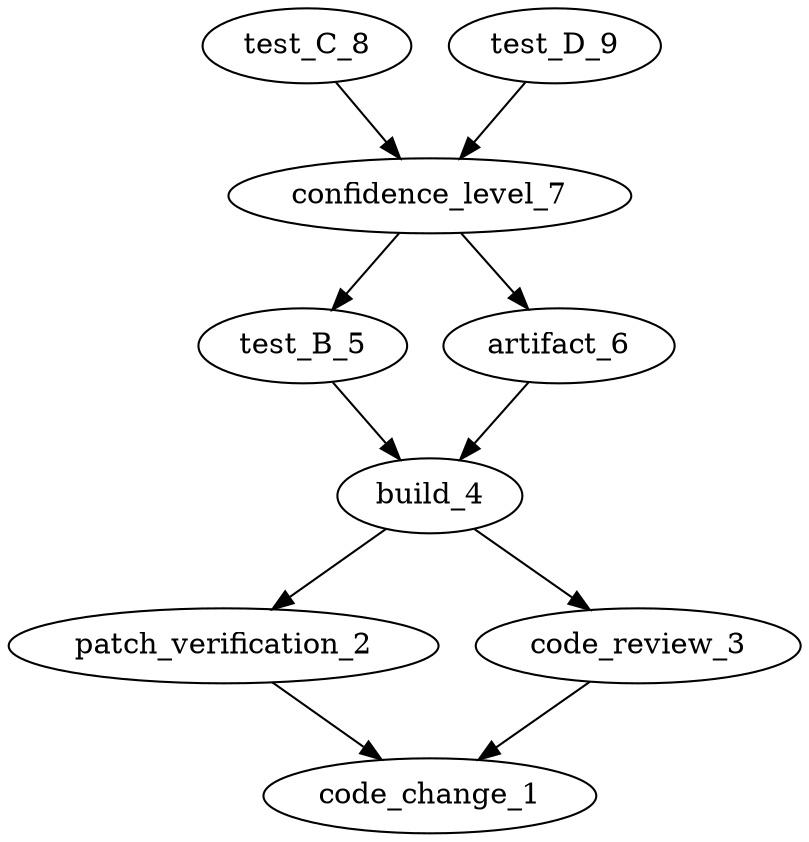 strict digraph {
  code_change_1 [time=1444738038000,type=code_change,contributor="Mark Zuckerberg"]
  patch_verification_2 [time=1444739569000,type=patch_verification,status=passed]
  code_review_3 [time=1444740963000,type=code_review,reviewer="Pelle Flöjt",status=passed]
  build_4 [time=1444741178000,type=build,status=passed]
  test_B_5 [time=1444744735000,type=test_B,status=passed]
  artifact_6 [time=1444748297000,type=artifact]
  confidence_level_7 [time=1444751549000,type=confidence_level,value=0.22803594803111937]
  test_C_8 [time=1444754131000,type=test_C,status=passed]
  test_D_9 [time=1444755372000,type=test_D,status=passed]
  patch_verification_2 -> code_change_1 [type=cause]
  code_review_3 -> code_change_1 [type=cause]
  build_4 -> patch_verification_2 [type=cause]
  build_4 -> code_review_3 [type=cause]
  test_B_5 -> build_4 [type=cause]
  artifact_6 -> build_4 [type=cause]
  confidence_level_7 -> test_B_5 [type=cause]
  confidence_level_7 -> artifact_6 [type=subject]
  test_C_8 -> confidence_level_7 [type=cause]
  test_D_9 -> confidence_level_7 [type=cause]
}

strict digraph {
  code_change_10 [time=1444756118000,type=code_change,contributor="Mark Zuckerberg"]
  patch_verification_11 [time=1444757784000,type=patch_verification,status=passed]
  code_review_12 [time=1444760431000,type=code_review,reviewer="Zlatan Ibrahimović",status=passed]
  build_13 [time=1444763183000,type=build,status=passed]
  test_A_14 [time=1444764696000,type=test_A,status=passed]
  test_B_15 [time=1444766958000,type=test_B,status=passed]
  artifact_16 [time=1444769915000,type=artifact]
  confidence_level_17 [time=1444771467000,type=confidence_level,value=0.9096515858939231]
  test_C_18 [time=1444773732000,type=test_C,status=failed]
  test_D_19 [time=1444775174000,type=test_D,status=passed]
  patch_verification_11 -> code_change_10 [type=cause]
  code_review_12 -> code_change_10 [type=cause]
  build_13 -> patch_verification_11 [type=cause]
  build_13 -> code_review_12 [type=cause]
  test_A_14 -> build_13 [type=cause]
  test_B_15 -> build_13 [type=cause]
  artifact_16 -> build_13 [type=cause]
  confidence_level_17 -> test_A_14 [type=cause]
  confidence_level_17 -> test_B_15 [type=cause]
  confidence_level_17 -> artifact_16 [type=subject]
  test_C_18 -> confidence_level_17 [type=cause]
  test_D_19 -> confidence_level_17 [type=cause]
}

strict digraph {
  code_change_20 [time=1444775708000,type=code_change,contributor="Kalle Anka"]
  patch_verification_21 [time=1444778304000,type=patch_verification,status=passed]
  build_22 [time=1444780933000,type=build,status=passed]
  test_B_23 [time=1444782995000,type=test_B,status=passed]
  artifact_24 [time=1444784996000,type=artifact]
  confidence_level_25 [time=1444785854000,type=confidence_level,value=0.8528517648247487]
  test_C_26 [time=1444786175000,type=test_C,status=passed]
  test_D_27 [time=1444788989000,type=test_D,status=passed]
  patch_verification_21 -> code_change_20 [type=cause]
  build_22 -> patch_verification_21 [type=cause]
  test_B_23 -> build_22 [type=cause]
  artifact_24 -> build_22 [type=cause]
  confidence_level_25 -> test_B_23 [type=cause]
  confidence_level_25 -> artifact_24 [type=subject]
  test_C_26 -> confidence_level_25 [type=cause]
  test_D_27 -> confidence_level_25 [type=cause]
}

strict digraph {
  code_change_28 [time=1444791945000,type=code_change,contributor="Pelle Flöjt"]
  patch_verification_29 [time=1444795441000,type=patch_verification,status=passed]
  code_review_30 [time=1444797857000,type=code_review,reviewer="Ola Leifler",status=passed]
  build_31 [time=1444799799000,type=build,status=passed]
  patch_verification_29 -> code_change_28 [type=cause]
  code_review_30 -> code_change_28 [type=cause]
  build_31 -> patch_verification_29 [type=cause]
  build_31 -> code_review_30 [type=cause]
}

strict digraph {
  code_change_32 [time=1444800052000,type=code_change,contributor="Ola Leifler"]
  patch_verification_33 [time=1444800999000,type=patch_verification,status=passed]
  code_review_34 [time=1444802235000,type=code_review,reviewer="Gudrun Schyman",status=failed]
  patch_verification_33 -> code_change_32 [type=cause]
  code_review_34 -> code_change_32 [type=cause]
}

strict digraph {
  code_change_35 [time=1444804064000,type=code_change,contributor="Stånk-Tommy"]
}

strict digraph {
  code_change_36 [time=1444804081000,type=code_change,contributor="Stånk-Tommy"]
  patch_verification_37 [time=1444805229000,type=patch_verification,status=passed]
  code_review_38 [time=1444805535000,type=code_review,reviewer="Pelle Flöjt",status=passed]
  build_39 [time=1444806039000,type=build,status=passed]
  test_A_40 [time=1444806122000,type=test_A,status=failed]
  test_B_41 [time=1444809144000,type=test_B,status=passed]
  artifact_42 [time=1444809761000,type=artifact]
  patch_verification_37 -> code_change_36 [type=cause]
  code_review_38 -> code_change_36 [type=cause]
  build_39 -> patch_verification_37 [type=cause]
  build_39 -> code_review_38 [type=cause]
  test_A_40 -> build_39 [type=cause]
  test_B_41 -> build_39 [type=cause]
  artifact_42 -> build_39 [type=cause]
}

strict digraph {
  code_change_43 [time=1444810486000,type=code_change,contributor="Erik Broberg"]
  patch_verification_44 [time=1444812277000,type=patch_verification,status=passed]
  build_45 [time=1444812911000,type=build,status=passed]
  test_A_46 [time=1444815555000,type=test_A,status=passed]
  test_B_47 [time=1444818656000,type=test_B,status=passed]
  artifact_48 [time=1444822030000,type=artifact]
  confidence_level_49 [time=1444824691000,type=confidence_level,value=0.0036360710343117386]
  test_C_50 [time=1444827627000,type=test_C,status=passed]
  test_D_51 [time=1444828845000,type=test_D,status=passed]
  patch_verification_44 -> code_change_43 [type=cause]
  build_45 -> patch_verification_44 [type=cause]
  test_A_46 -> build_45 [type=cause]
  test_B_47 -> build_45 [type=cause]
  artifact_48 -> build_45 [type=cause]
  confidence_level_49 -> test_A_46 [type=cause]
  confidence_level_49 -> test_B_47 [type=cause]
  confidence_level_49 -> artifact_48 [type=subject]
  test_C_50 -> confidence_level_49 [type=cause]
  test_D_51 -> confidence_level_49 [type=cause]
}

strict digraph {
  code_change_52 [time=1444830760000,type=code_change,contributor="Kalle Anka"]
  patch_verification_53 [time=1444831647000,type=patch_verification,status=passed]
  code_review_54 [time=1444833674000,type=code_review,reviewer="Erik Broberg",status=passed]
  build_55 [time=1444836214000,type=build,status=passed]
  test_A_56 [time=1444838169000,type=test_A,status=passed]
  test_B_57 [time=1444839751000,type=test_B,status=passed]
  artifact_58 [time=1444839867000,type=artifact]
  confidence_level_59 [time=1444841469000,type=confidence_level,value=0.44775143190070255]
  test_C_60 [time=1444842633000,type=test_C,status=passed]
  test_D_61 [time=1444842854000,type=test_D,status=passed]
  patch_verification_53 -> code_change_52 [type=cause]
  code_review_54 -> code_change_52 [type=cause]
  build_55 -> patch_verification_53 [type=cause]
  build_55 -> code_review_54 [type=cause]
  test_A_56 -> build_55 [type=cause]
  test_B_57 -> build_55 [type=cause]
  artifact_58 -> build_55 [type=cause]
  confidence_level_59 -> test_A_56 [type=cause]
  confidence_level_59 -> test_B_57 [type=cause]
  confidence_level_59 -> artifact_58 [type=subject]
  test_C_60 -> confidence_level_59 [type=cause]
  test_D_61 -> confidence_level_59 [type=cause]
}

strict digraph {
  code_change_62 [time=1444846192000,type=code_change,contributor="Mark Zuckerberg"]
  code_review_63 [time=1444846627000,type=code_review,reviewer="Karl-Bertil Jonsson",status=passed]
  build_64 [time=1444849309000,type=build,status=passed]
  test_A_65 [time=1444851319000,type=test_A,status=passed]
  test_B_66 [time=1444852904000,type=test_B,status=passed]
  artifact_67 [time=1444856501000,type=artifact]
  confidence_level_68 [time=1444859833000,type=confidence_level,value=0.9998470559665953]
  test_C_69 [time=1444862717000,type=test_C,status=passed]
  test_D_70 [time=1444865574000,type=test_D,status=passed]
  code_review_63 -> code_change_62 [type=cause]
  build_64 -> code_review_63 [type=cause]
  test_A_65 -> build_64 [type=cause]
  test_B_66 -> build_64 [type=cause]
  artifact_67 -> build_64 [type=cause]
  confidence_level_68 -> test_A_65 [type=cause]
  confidence_level_68 -> test_B_66 [type=cause]
  confidence_level_68 -> artifact_67 [type=subject]
  test_C_69 -> confidence_level_68 [type=cause]
  test_D_70 -> confidence_level_68 [type=cause]
}

strict digraph {
  code_change_71 [time=1444866193000,type=code_change,contributor="Clas Ohlson"]
  code_review_72 [time=1444869272000,type=code_review,reviewer="Kalle Anka",status=passed]
  build_73 [time=1444871243000,type=build,status=passed]
  test_B_74 [time=1444871828000,type=test_B,status=passed]
  artifact_75 [time=1444872872000,type=artifact]
  confidence_level_76 [time=1444873511000,type=confidence_level,value=0.3257303899287738]
  test_C_77 [time=1444876297000,type=test_C,status=passed]
  test_D_78 [time=1444878480000,type=test_D,status=failed]
  code_review_72 -> code_change_71 [type=cause]
  build_73 -> code_review_72 [type=cause]
  test_B_74 -> build_73 [type=cause]
  artifact_75 -> build_73 [type=cause]
  confidence_level_76 -> test_B_74 [type=cause]
  confidence_level_76 -> artifact_75 [type=subject]
  test_C_77 -> confidence_level_76 [type=cause]
  test_D_78 -> confidence_level_76 [type=cause]
}

strict digraph {
  code_change_79 [time=1444881700000,type=code_change,contributor="Erik Broberg"]
  code_review_80 [time=1444882003000,type=code_review,reviewer=Beethoven,status=passed]
  build_81 [time=1444883612000,type=build,status=passed]
  test_A_82 [time=1444887187000,type=test_A,status=failed]
  test_B_83 [time=1444888597000,type=test_B,status=passed]
  artifact_84 [time=1444891990000,type=artifact]
  code_review_80 -> code_change_79 [type=cause]
  build_81 -> code_review_80 [type=cause]
  test_A_82 -> build_81 [type=cause]
  test_B_83 -> build_81 [type=cause]
  artifact_84 -> build_81 [type=cause]
}

strict digraph {
  code_change_85 [time=1444893693000,type=code_change,contributor="Kalle Anka"]
  code_review_86 [time=1444896127000,type=code_review,reviewer="Erik Broberg",status=passed]
  build_87 [time=1444898082000,type=build,status=passed]
  test_B_88 [time=1444898404000,type=test_B,status=passed]
  artifact_89 [time=1444901448000,type=artifact]
  confidence_level_90 [time=1444904183000,type=confidence_level,value=0.6212442084961969]
  test_C_91 [time=1444907762000,type=test_C,status=passed]
  test_D_92 [time=1444909963000,type=test_D,status=passed]
  code_review_86 -> code_change_85 [type=cause]
  build_87 -> code_review_86 [type=cause]
  test_B_88 -> build_87 [type=cause]
  artifact_89 -> build_87 [type=cause]
  confidence_level_90 -> test_B_88 [type=cause]
  confidence_level_90 -> artifact_89 [type=subject]
  test_C_91 -> confidence_level_90 [type=cause]
  test_D_92 -> confidence_level_90 [type=cause]
}

strict digraph {
  code_change_93 [time=1444910691000,type=code_change,contributor="Clas Ohlson"]
  patch_verification_94 [time=1444910852000,type=patch_verification,status=passed]
  code_review_95 [time=1444913279000,type=code_review,reviewer="Pelle Flöjt",status=passed]
  build_96 [time=1444914090000,type=build,status=passed]
  test_A_97 [time=1444916832000,type=test_A,status=passed]
  test_B_98 [time=1444918149000,type=test_B,status=passed]
  artifact_99 [time=1444920474000,type=artifact]
  confidence_level_100 [time=1444922083000,type=confidence_level,value=0.9978779714252631]
  test_C_101 [time=1444922706000,type=test_C,status=failed]
  test_D_102 [time=1444923525000,type=test_D,status=passed]
  patch_verification_94 -> code_change_93 [type=cause]
  code_review_95 -> code_change_93 [type=cause]
  build_96 -> patch_verification_94 [type=cause]
  build_96 -> code_review_95 [type=cause]
  test_A_97 -> build_96 [type=cause]
  test_B_98 -> build_96 [type=cause]
  artifact_99 -> build_96 [type=cause]
  confidence_level_100 -> test_A_97 [type=cause]
  confidence_level_100 -> test_B_98 [type=cause]
  confidence_level_100 -> artifact_99 [type=subject]
  test_C_101 -> confidence_level_100 [type=cause]
  test_D_102 -> confidence_level_100 [type=cause]
}

strict digraph {
  code_change_103 [time=1444925094000,type=code_change,contributor="Gudrun Schyman"]
  patch_verification_104 [time=1444926975000,type=patch_verification,status=failed]
  patch_verification_104 -> code_change_103 [type=cause]
}

strict digraph {
  code_change_105 [time=1444927846000,type=code_change,contributor="Gudrun Schyman"]
  patch_verification_106 [time=1444928535000,type=patch_verification,status=passed]
  build_107 [time=1444928985000,type=build,status=passed]
  test_A_108 [time=1444931499000,type=test_A,status=passed]
  test_B_109 [time=1444932970000,type=test_B,status=passed]
  artifact_110 [time=1444934237000,type=artifact]
  confidence_level_111 [time=1444937105000,type=confidence_level,value=0.09242138601382943]
  test_C_112 [time=1444939143000,type=test_C,status=passed]
  test_D_113 [time=1444942556000,type=test_D,status=passed]
  patch_verification_106 -> code_change_105 [type=cause]
  build_107 -> patch_verification_106 [type=cause]
  test_A_108 -> build_107 [type=cause]
  test_B_109 -> build_107 [type=cause]
  artifact_110 -> build_107 [type=cause]
  confidence_level_111 -> test_A_108 [type=cause]
  confidence_level_111 -> test_B_109 [type=cause]
  confidence_level_111 -> artifact_110 [type=subject]
  test_C_112 -> confidence_level_111 [type=cause]
  test_D_113 -> confidence_level_111 [type=cause]
}

strict digraph {
  code_change_114 [time=1444945711000,type=code_change,contributor="Zlatan Ibrahimović"]
  patch_verification_115 [time=1444946564000,type=patch_verification,status=failed]
  code_review_116 [time=1444947577000,type=code_review,reviewer="Kalle Anka",status=passed]
  patch_verification_115 -> code_change_114 [type=cause]
  code_review_116 -> code_change_114 [type=cause]
}

strict digraph {
  code_change_117 [time=1444950766000,type=code_change,contributor=Beethoven]
  patch_verification_118 [time=1444951411000,type=patch_verification,status=passed]
  build_119 [time=1444953700000,type=build,status=passed]
  test_A_120 [time=1444954676000,type=test_A,status=failed]
  artifact_121 [time=1444957013000,type=artifact]
  patch_verification_118 -> code_change_117 [type=cause]
  build_119 -> patch_verification_118 [type=cause]
  test_A_120 -> build_119 [type=cause]
  artifact_121 -> build_119 [type=cause]
}

strict digraph {
  code_change_122 [time=1444958025000,type=code_change,contributor="Pelle Flöjt"]
  patch_verification_123 [time=1444959004000,type=patch_verification,status=passed]
  code_review_124 [time=1444960766000,type=code_review,reviewer="Zlatan Ibrahimović",status=passed]
  build_125 [time=1444962605000,type=build,status=passed]
  test_A_126 [time=1444965345000,type=test_A,status=passed]
  test_B_127 [time=1444966873000,type=test_B,status=passed]
  artifact_128 [time=1444967459000,type=artifact]
  confidence_level_129 [time=1444969889000,type=confidence_level,value=0.9729736028554817]
  test_C_130 [time=1444971713000,type=test_C,status=passed]
  test_D_131 [time=1444973517000,type=test_D,status=passed]
  patch_verification_123 -> code_change_122 [type=cause]
  code_review_124 -> code_change_122 [type=cause]
  build_125 -> patch_verification_123 [type=cause]
  build_125 -> code_review_124 [type=cause]
  test_A_126 -> build_125 [type=cause]
  test_B_127 -> build_125 [type=cause]
  artifact_128 -> build_125 [type=cause]
  confidence_level_129 -> test_A_126 [type=cause]
  confidence_level_129 -> test_B_127 [type=cause]
  confidence_level_129 -> artifact_128 [type=subject]
  test_C_130 -> confidence_level_129 [type=cause]
  test_D_131 -> confidence_level_129 [type=cause]
}

strict digraph {
  code_change_132 [time=1444976513000,type=code_change,contributor="Zlatan Ibrahimović"]
  patch_verification_133 [time=1444977379000,type=patch_verification,status=passed]
  code_review_134 [time=1444977964000,type=code_review,reviewer="Karl-Bertil Jonsson",status=passed]
  build_135 [time=1444978523000,type=build,status=passed]
  test_A_136 [time=1444981339000,type=test_A,status=passed]
  test_B_137 [time=1444984053000,type=test_B,status=passed]
  artifact_138 [time=1444984861000,type=artifact]
  confidence_level_139 [time=1444984873000,type=confidence_level,value=0.36318126354176095]
  test_C_140 [time=1444985555000,type=test_C,status=passed]
  test_D_141 [time=1444986021000,type=test_D,status=passed]
  patch_verification_133 -> code_change_132 [type=cause]
  code_review_134 -> code_change_132 [type=cause]
  build_135 -> patch_verification_133 [type=cause]
  build_135 -> code_review_134 [type=cause]
  test_A_136 -> build_135 [type=cause]
  test_B_137 -> build_135 [type=cause]
  artifact_138 -> build_135 [type=cause]
  confidence_level_139 -> test_A_136 [type=cause]
  confidence_level_139 -> test_B_137 [type=cause]
  confidence_level_139 -> artifact_138 [type=subject]
  test_C_140 -> confidence_level_139 [type=cause]
  test_D_141 -> confidence_level_139 [type=cause]
}

strict digraph {
  code_change_142 [time=1444989178000,type=code_change,contributor=Beethoven]
  patch_verification_143 [time=1444991158000,type=patch_verification,status=failed]
  code_review_144 [time=1444993483000,type=code_review,reviewer="Ola Leifler",status=passed]
  patch_verification_143 -> code_change_142 [type=cause]
  code_review_144 -> code_change_142 [type=cause]
}

strict digraph {
  code_change_145 [time=1444993700000,type=code_change,contributor="Kalle Anka"]
  patch_verification_146 [time=1444997273000,type=patch_verification,status=passed]
  code_review_147 [time=1444999889000,type=code_review,reviewer=Beethoven,status=passed]
  build_148 [time=1445000034000,type=build,status=passed]
  test_A_149 [time=1445001222000,type=test_A,status=passed]
  test_B_150 [time=1445003792000,type=test_B,status=failed]
  artifact_151 [time=1445007336000,type=artifact]
  patch_verification_146 -> code_change_145 [type=cause]
  code_review_147 -> code_change_145 [type=cause]
  build_148 -> patch_verification_146 [type=cause]
  build_148 -> code_review_147 [type=cause]
  test_A_149 -> build_148 [type=cause]
  test_B_150 -> build_148 [type=cause]
  artifact_151 -> build_148 [type=cause]
}

strict digraph {
  code_change_152 [time=1445010080000,type=code_change,contributor="Karl-Bertil Jonsson"]
  code_review_153 [time=1445013552000,type=code_review,reviewer="Erik Broberg",status=passed]
  build_154 [time=1445013843000,type=build,status=passed]
  test_B_155 [time=1445016588000,type=test_B,status=passed]
  artifact_156 [time=1445017781000,type=artifact]
  confidence_level_157 [time=1445018695000,type=confidence_level,value=0.9954747772973433]
  test_C_158 [time=1445021353000,type=test_C,status=passed]
  test_D_159 [time=1445023538000,type=test_D,status=passed]
  code_review_153 -> code_change_152 [type=cause]
  build_154 -> code_review_153 [type=cause]
  test_B_155 -> build_154 [type=cause]
  artifact_156 -> build_154 [type=cause]
  confidence_level_157 -> test_B_155 [type=cause]
  confidence_level_157 -> artifact_156 [type=subject]
  test_C_158 -> confidence_level_157 [type=cause]
  test_D_159 -> confidence_level_157 [type=cause]
}

strict digraph {
  code_change_160 [time=1445025596000,type=code_change,contributor="Ola Leifler"]
  patch_verification_161 [time=1445028872000,type=patch_verification,status=passed]
  code_review_162 [time=1445029652000,type=code_review,reviewer="Pelle Flöjt",status=failed]
  patch_verification_161 -> code_change_160 [type=cause]
  code_review_162 -> code_change_160 [type=cause]
}

strict digraph {
  code_change_163 [time=1445030628000,type=code_change,contributor="Karl-Bertil Jonsson"]
  code_review_164 [time=1445033240000,type=code_review,reviewer="Stånk-Tommy",status=passed]
  build_165 [time=1445033561000,type=build,status=passed]
  test_A_166 [time=1445036656000,type=test_A,status=passed]
  test_B_167 [time=1445038990000,type=test_B,status=passed]
  artifact_168 [time=1445040849000,type=artifact]
  confidence_level_169 [time=1445044138000,type=confidence_level,value=0.29857845734269195]
  test_C_170 [time=1445047544000,type=test_C,status=passed]
  test_D_171 [time=1445049620000,type=test_D,status=passed]
  code_review_164 -> code_change_163 [type=cause]
  build_165 -> code_review_164 [type=cause]
  test_A_166 -> build_165 [type=cause]
  test_B_167 -> build_165 [type=cause]
  artifact_168 -> build_165 [type=cause]
  confidence_level_169 -> test_A_166 [type=cause]
  confidence_level_169 -> test_B_167 [type=cause]
  confidence_level_169 -> artifact_168 [type=subject]
  test_C_170 -> confidence_level_169 [type=cause]
  test_D_171 -> confidence_level_169 [type=cause]
}

strict digraph {
  code_change_172 [time=1445053130000,type=code_change,contributor="Zlatan Ibrahimović"]
  code_review_173 [time=1445054875000,type=code_review,reviewer="Mark Zuckerberg",status=passed]
  build_174 [time=1445057674000,type=build,status=passed]
  test_A_175 [time=1445061237000,type=test_A,status=passed]
  test_B_176 [time=1445062725000,type=test_B,status=passed]
  artifact_177 [time=1445065070000,type=artifact]
  confidence_level_178 [time=1445066353000,type=confidence_level,value=0.38265050452755134]
  test_C_179 [time=1445069449000,type=test_C,status=passed]
  test_D_180 [time=1445070330000,type=test_D,status=passed]
  code_review_173 -> code_change_172 [type=cause]
  build_174 -> code_review_173 [type=cause]
  test_A_175 -> build_174 [type=cause]
  test_B_176 -> build_174 [type=cause]
  artifact_177 -> build_174 [type=cause]
  confidence_level_178 -> test_A_175 [type=cause]
  confidence_level_178 -> test_B_176 [type=cause]
  confidence_level_178 -> artifact_177 [type=subject]
  test_C_179 -> confidence_level_178 [type=cause]
  test_D_180 -> confidence_level_178 [type=cause]
}

strict digraph {
  code_change_181 [time=1445073135000,type=code_change,contributor="Pelle Flöjt"]
}

strict digraph {
  code_change_182 [time=1445073854000,type=code_change,contributor="Mark Zuckerberg"]
  patch_verification_183 [time=1445075257000,type=patch_verification,status=passed]
  code_review_184 [time=1445077132000,type=code_review,reviewer="Ola Leifler",status=passed]
  build_185 [time=1445080219000,type=build,status=passed]
  test_A_186 [time=1445080378000,type=test_A,status=failed]
  test_B_187 [time=1445081496000,type=test_B,status=passed]
  artifact_188 [time=1445082667000,type=artifact]
  patch_verification_183 -> code_change_182 [type=cause]
  code_review_184 -> code_change_182 [type=cause]
  build_185 -> patch_verification_183 [type=cause]
  build_185 -> code_review_184 [type=cause]
  test_A_186 -> build_185 [type=cause]
  test_B_187 -> build_185 [type=cause]
  artifact_188 -> build_185 [type=cause]
}

strict digraph {
  code_change_189 [time=1445083179000,type=code_change,contributor="Clas Ohlson"]
}

strict digraph {
  code_change_190 [time=1445084414000,type=code_change,contributor="Zlatan Ibrahimović"]
  patch_verification_191 [time=1445084689000,type=patch_verification,status=passed]
  code_review_192 [time=1445086613000,type=code_review,reviewer="Karl-Bertil Jonsson",status=passed]
  build_193 [time=1445088073000,type=build,status=passed]
  patch_verification_191 -> code_change_190 [type=cause]
  code_review_192 -> code_change_190 [type=cause]
  build_193 -> patch_verification_191 [type=cause]
  build_193 -> code_review_192 [type=cause]
}

strict digraph {
  code_change_194 [time=1445091485000,type=code_change,contributor="Gudrun Schyman"]
}

strict digraph {
  code_change_195 [time=1445093509000,type=code_change,contributor="Kalle Anka"]
  patch_verification_196 [time=1445096291000,type=patch_verification,status=passed]
  code_review_197 [time=1445098645000,type=code_review,reviewer="Clas Ohlson",status=passed]
  build_198 [time=1445098963000,type=build,status=passed]
  test_A_199 [time=1445101585000,type=test_A,status=passed]
  test_B_200 [time=1445105112000,type=test_B,status=passed]
  artifact_201 [time=1445105177000,type=artifact]
  confidence_level_202 [time=1445108657000,type=confidence_level,value=0.20749386011139515]
  test_C_203 [time=1445111721000,type=test_C,status=passed]
  test_D_204 [time=1445114435000,type=test_D,status=passed]
  patch_verification_196 -> code_change_195 [type=cause]
  code_review_197 -> code_change_195 [type=cause]
  build_198 -> patch_verification_196 [type=cause]
  build_198 -> code_review_197 [type=cause]
  test_A_199 -> build_198 [type=cause]
  test_B_200 -> build_198 [type=cause]
  artifact_201 -> build_198 [type=cause]
  confidence_level_202 -> test_A_199 [type=cause]
  confidence_level_202 -> test_B_200 [type=cause]
  confidence_level_202 -> artifact_201 [type=subject]
  test_C_203 -> confidence_level_202 [type=cause]
  test_D_204 -> confidence_level_202 [type=cause]
}

strict digraph {
  code_change_205 [time=1445116181000,type=code_change,contributor="Stånk-Tommy"]
  patch_verification_206 [time=1445118732000,type=patch_verification,status=passed]
  build_207 [time=1445118747000,type=build,status=passed]
  test_A_208 [time=1445121266000,type=test_A,status=passed]
  test_B_209 [time=1445122157000,type=test_B,status=passed]
  artifact_210 [time=1445124207000,type=artifact]
  confidence_level_211 [time=1445124786000,type=confidence_level,value=0.90508646362658]
  test_C_212 [time=1445125266000,type=test_C,status=passed]
  test_D_213 [time=1445125290000,type=test_D,status=passed]
  patch_verification_206 -> code_change_205 [type=cause]
  build_207 -> patch_verification_206 [type=cause]
  test_A_208 -> build_207 [type=cause]
  test_B_209 -> build_207 [type=cause]
  artifact_210 -> build_207 [type=cause]
  confidence_level_211 -> test_A_208 [type=cause]
  confidence_level_211 -> test_B_209 [type=cause]
  confidence_level_211 -> artifact_210 [type=subject]
  test_C_212 -> confidence_level_211 [type=cause]
  test_D_213 -> confidence_level_211 [type=cause]
}

strict digraph {
  code_change_214 [time=1445125705000,type=code_change,contributor="Karl-Bertil Jonsson"]
  patch_verification_215 [time=1445126035000,type=patch_verification,status=passed]
  code_review_216 [time=1445127309000,type=code_review,reviewer="Kalle Anka",status=passed]
  build_217 [time=1445130094000,type=build,status=passed]
  test_A_218 [time=1445131527000,type=test_A,status=failed]
  test_B_219 [time=1445134968000,type=test_B,status=passed]
  artifact_220 [time=1445135183000,type=artifact]
  patch_verification_215 -> code_change_214 [type=cause]
  code_review_216 -> code_change_214 [type=cause]
  build_217 -> patch_verification_215 [type=cause]
  build_217 -> code_review_216 [type=cause]
  test_A_218 -> build_217 [type=cause]
  test_B_219 -> build_217 [type=cause]
  artifact_220 -> build_217 [type=cause]
}

strict digraph {
  code_change_221 [time=1445138005000,type=code_change,contributor="Clas Ohlson"]
  patch_verification_222 [time=1445139971000,type=patch_verification,status=passed]
  code_review_223 [time=1445140053000,type=code_review,reviewer=Beethoven,status=passed]
  build_224 [time=1445141677000,type=build,status=passed]
  test_A_225 [time=1445142786000,type=test_A,status=passed]
  test_B_226 [time=1445144226000,type=test_B,status=passed]
  artifact_227 [time=1445146184000,type=artifact]
  confidence_level_228 [time=1445146298000,type=confidence_level,value=0.622139715355596]
  test_D_229 [time=1445146418000,type=test_D,status=passed]
  patch_verification_222 -> code_change_221 [type=cause]
  code_review_223 -> code_change_221 [type=cause]
  build_224 -> patch_verification_222 [type=cause]
  build_224 -> code_review_223 [type=cause]
  test_A_225 -> build_224 [type=cause]
  test_B_226 -> build_224 [type=cause]
  artifact_227 -> build_224 [type=cause]
  confidence_level_228 -> test_A_225 [type=cause]
  confidence_level_228 -> test_B_226 [type=cause]
  confidence_level_228 -> artifact_227 [type=subject]
  test_D_229 -> confidence_level_228 [type=cause]
}

strict digraph {
  code_change_230 [time=1445148969000,type=code_change,contributor="Zlatan Ibrahimović"]
  patch_verification_231 [time=1445151774000,type=patch_verification,status=passed]
  build_232 [time=1445151938000,type=build,status=passed]
  test_A_233 [time=1445152840000,type=test_A,status=passed]
  test_B_234 [time=1445155817000,type=test_B,status=passed]
  artifact_235 [time=1445157797000,type=artifact]
  confidence_level_236 [time=1445160265000,type=confidence_level,value=0.5632956297089087]
  test_C_237 [time=1445160924000,type=test_C,status=passed]
  test_D_238 [time=1445162756000,type=test_D,status=passed]
  patch_verification_231 -> code_change_230 [type=cause]
  build_232 -> patch_verification_231 [type=cause]
  test_A_233 -> build_232 [type=cause]
  test_B_234 -> build_232 [type=cause]
  artifact_235 -> build_232 [type=cause]
  confidence_level_236 -> test_A_233 [type=cause]
  confidence_level_236 -> test_B_234 [type=cause]
  confidence_level_236 -> artifact_235 [type=subject]
  test_C_237 -> confidence_level_236 [type=cause]
  test_D_238 -> confidence_level_236 [type=cause]
}

strict digraph {
  code_change_239 [time=1445164573000,type=code_change,contributor="Mark Zuckerberg"]
  patch_verification_240 [time=1445166761000,type=patch_verification,status=passed]
  code_review_241 [time=1445169264000,type=code_review,reviewer="Kalle Anka",status=failed]
  patch_verification_240 -> code_change_239 [type=cause]
  code_review_241 -> code_change_239 [type=cause]
}

strict digraph {
  code_change_242 [time=1445171070000,type=code_change,contributor="Kalle Anka"]
  patch_verification_243 [time=1445172158000,type=patch_verification,status=passed]
  code_review_244 [time=1445173529000,type=code_review,reviewer="Erik Broberg",status=passed]
  build_245 [time=1445174439000,type=build,status=passed]
  test_A_246 [time=1445174978000,type=test_A,status=passed]
  test_B_247 [time=1445175518000,type=test_B,status=passed]
  artifact_248 [time=1445179072000,type=artifact]
  confidence_level_249 [time=1445179339000,type=confidence_level,value=0.9989637706116201]
  patch_verification_243 -> code_change_242 [type=cause]
  code_review_244 -> code_change_242 [type=cause]
  build_245 -> patch_verification_243 [type=cause]
  build_245 -> code_review_244 [type=cause]
  test_A_246 -> build_245 [type=cause]
  test_B_247 -> build_245 [type=cause]
  artifact_248 -> build_245 [type=cause]
  confidence_level_249 -> test_A_246 [type=cause]
  confidence_level_249 -> test_B_247 [type=cause]
  confidence_level_249 -> artifact_248 [type=subject]
}

strict digraph {
  code_change_250 [time=1445180231000,type=code_change,contributor="Zlatan Ibrahimović"]
  patch_verification_251 [time=1445182701000,type=patch_verification,status=passed]
  code_review_252 [time=1445185051000,type=code_review,reviewer="Karl-Bertil Jonsson",status=failed]
  patch_verification_251 -> code_change_250 [type=cause]
  code_review_252 -> code_change_250 [type=cause]
}

strict digraph {
  code_change_253 [time=1445185589000,type=code_change,contributor="Clas Ohlson"]
  patch_verification_254 [time=1445186117000,type=patch_verification,status=passed]
  code_review_255 [time=1445186507000,type=code_review,reviewer="Clas Ohlson",status=passed]
  build_256 [time=1445188931000,type=build,status=passed]
  test_A_257 [time=1445190304000,type=test_A,status=failed]
  test_B_258 [time=1445191667000,type=test_B,status=passed]
  artifact_259 [time=1445194062000,type=artifact]
  patch_verification_254 -> code_change_253 [type=cause]
  code_review_255 -> code_change_253 [type=cause]
  build_256 -> patch_verification_254 [type=cause]
  build_256 -> code_review_255 [type=cause]
  test_A_257 -> build_256 [type=cause]
  test_B_258 -> build_256 [type=cause]
  artifact_259 -> build_256 [type=cause]
}

strict digraph {
  code_change_260 [time=1445195745000,type=code_change,contributor="Gudrun Schyman"]
}

strict digraph {
  code_change_261 [time=1445198767000,type=code_change,contributor="Kalle Anka"]
}

strict digraph {
  code_change_262 [time=1445202148000,type=code_change,contributor="Zlatan Ibrahimović"]
  patch_verification_263 [time=1445204348000,type=patch_verification,status=passed]
  code_review_264 [time=1445207570000,type=code_review,reviewer="Karl-Bertil Jonsson",status=passed]
  build_265 [time=1445209997000,type=build,status=passed]
  test_A_266 [time=1445212220000,type=test_A,status=passed]
  test_B_267 [time=1445214704000,type=test_B,status=passed]
  artifact_268 [time=1445217438000,type=artifact]
  confidence_level_269 [time=1445218527000,type=confidence_level,value=0.8367166507891056]
  test_C_270 [time=1445220982000,type=test_C,status=failed]
  test_D_271 [time=1445222112000,type=test_D,status=passed]
  patch_verification_263 -> code_change_262 [type=cause]
  code_review_264 -> code_change_262 [type=cause]
  build_265 -> patch_verification_263 [type=cause]
  build_265 -> code_review_264 [type=cause]
  test_A_266 -> build_265 [type=cause]
  test_B_267 -> build_265 [type=cause]
  artifact_268 -> build_265 [type=cause]
  confidence_level_269 -> test_A_266 [type=cause]
  confidence_level_269 -> test_B_267 [type=cause]
  confidence_level_269 -> artifact_268 [type=subject]
  test_C_270 -> confidence_level_269 [type=cause]
  test_D_271 -> confidence_level_269 [type=cause]
}

strict digraph {
  code_change_272 [time=1445222931000,type=code_change,contributor="Kalle Anka"]
  patch_verification_273 [time=1445224164000,type=patch_verification,status=passed]
  code_review_274 [time=1445224608000,type=code_review,reviewer="Ola Leifler",status=passed]
  build_275 [time=1445228094000,type=build,status=passed]
  test_A_276 [time=1445230159000,type=test_A,status=passed]
  artifact_277 [time=1445231339000,type=artifact]
  confidence_level_278 [time=1445233397000,type=confidence_level,value=0.9997663180599641]
  test_C_279 [time=1445236574000,type=test_C,status=passed]
  test_D_280 [time=1445237737000,type=test_D,status=passed]
  patch_verification_273 -> code_change_272 [type=cause]
  code_review_274 -> code_change_272 [type=cause]
  build_275 -> patch_verification_273 [type=cause]
  build_275 -> code_review_274 [type=cause]
  test_A_276 -> build_275 [type=cause]
  artifact_277 -> build_275 [type=cause]
  confidence_level_278 -> test_A_276 [type=cause]
  confidence_level_278 -> artifact_277 [type=subject]
  test_C_279 -> confidence_level_278 [type=cause]
  test_D_280 -> confidence_level_278 [type=cause]
}

strict digraph {
  code_change_281 [time=1445239380000,type=code_change,contributor="Erik Broberg"]
  code_review_282 [time=1445242674000,type=code_review,reviewer="Mark Zuckerberg",status=failed]
  code_review_282 -> code_change_281 [type=cause]
}

strict digraph {
  code_change_283 [time=1445246219000,type=code_change,contributor="Stånk-Tommy"]
  patch_verification_284 [time=1445249097000,type=patch_verification,status=passed]
  code_review_285 [time=1445251262000,type=code_review,reviewer="Zlatan Ibrahimović",status=passed]
  build_286 [time=1445254694000,type=build,status=passed]
  test_A_287 [time=1445257430000,type=test_A,status=passed]
  test_B_288 [time=1445258940000,type=test_B,status=passed]
  artifact_289 [time=1445260175000,type=artifact]
  confidence_level_290 [time=1445260594000,type=confidence_level,value=0.8717352588271519]
  test_D_291 [time=1445260700000,type=test_D,status=passed]
  patch_verification_284 -> code_change_283 [type=cause]
  code_review_285 -> code_change_283 [type=cause]
  build_286 -> patch_verification_284 [type=cause]
  build_286 -> code_review_285 [type=cause]
  test_A_287 -> build_286 [type=cause]
  test_B_288 -> build_286 [type=cause]
  artifact_289 -> build_286 [type=cause]
  confidence_level_290 -> test_A_287 [type=cause]
  confidence_level_290 -> test_B_288 [type=cause]
  confidence_level_290 -> artifact_289 [type=subject]
  test_D_291 -> confidence_level_290 [type=cause]
}

strict digraph {
  code_change_292 [time=1445262119000,type=code_change,contributor="Zlatan Ibrahimović"]
  patch_verification_293 [time=1445262899000,type=patch_verification,status=passed]
  code_review_294 [time=1445266259000,type=code_review,reviewer="Clas Ohlson",status=passed]
  build_295 [time=1445266807000,type=build,status=passed]
  test_A_296 [time=1445267834000,type=test_A,status=passed]
  test_B_297 [time=1445270385000,type=test_B,status=passed]
  artifact_298 [time=1445271459000,type=artifact]
  confidence_level_299 [time=1445274667000,type=confidence_level,value=0.9458684158600801]
  test_C_300 [time=1445277501000,type=test_C,status=passed]
  test_D_301 [time=1445280735000,type=test_D,status=passed]
  patch_verification_293 -> code_change_292 [type=cause]
  code_review_294 -> code_change_292 [type=cause]
  build_295 -> patch_verification_293 [type=cause]
  build_295 -> code_review_294 [type=cause]
  test_A_296 -> build_295 [type=cause]
  test_B_297 -> build_295 [type=cause]
  artifact_298 -> build_295 [type=cause]
  confidence_level_299 -> test_A_296 [type=cause]
  confidence_level_299 -> test_B_297 [type=cause]
  confidence_level_299 -> artifact_298 [type=subject]
  test_C_300 -> confidence_level_299 [type=cause]
  test_D_301 -> confidence_level_299 [type=cause]
}

strict digraph {
  code_change_302 [time=1445283114000,type=code_change,contributor="Gudrun Schyman"]
  code_review_303 [time=1445286211000,type=code_review,reviewer="Mark Zuckerberg",status=passed]
  build_304 [time=1445286647000,type=build,status=passed]
  test_A_305 [time=1445287757000,type=test_A,status=passed]
  test_B_306 [time=1445288814000,type=test_B,status=passed]
  artifact_307 [time=1445292212000,type=artifact]
  confidence_level_308 [time=1445293410000,type=confidence_level,value=0.7225135514436257]
  test_C_309 [time=1445293734000,type=test_C,status=passed]
  test_D_310 [time=1445294318000,type=test_D,status=passed]
  code_review_303 -> code_change_302 [type=cause]
  build_304 -> code_review_303 [type=cause]
  test_A_305 -> build_304 [type=cause]
  test_B_306 -> build_304 [type=cause]
  artifact_307 -> build_304 [type=cause]
  confidence_level_308 -> test_A_305 [type=cause]
  confidence_level_308 -> test_B_306 [type=cause]
  confidence_level_308 -> artifact_307 [type=subject]
  test_C_309 -> confidence_level_308 [type=cause]
  test_D_310 -> confidence_level_308 [type=cause]
}

strict digraph {
  code_change_311 [time=1445296035000,type=code_change,contributor="Kalle Anka"]
  patch_verification_312 [time=1445297339000,type=patch_verification,status=passed]
  code_review_313 [time=1445297595000,type=code_review,reviewer="Zlatan Ibrahimović",status=passed]
  build_314 [time=1445299725000,type=build,status=passed]
  test_A_315 [time=1445299907000,type=test_A,status=passed]
  test_B_316 [time=1445300416000,type=test_B,status=passed]
  artifact_317 [time=1445303967000,type=artifact]
  confidence_level_318 [time=1445306281000,type=confidence_level,value=0.8742653461383718]
  test_C_319 [time=1445307581000,type=test_C,status=passed]
  patch_verification_312 -> code_change_311 [type=cause]
  code_review_313 -> code_change_311 [type=cause]
  build_314 -> patch_verification_312 [type=cause]
  build_314 -> code_review_313 [type=cause]
  test_A_315 -> build_314 [type=cause]
  test_B_316 -> build_314 [type=cause]
  artifact_317 -> build_314 [type=cause]
  confidence_level_318 -> test_A_315 [type=cause]
  confidence_level_318 -> test_B_316 [type=cause]
  confidence_level_318 -> artifact_317 [type=subject]
  test_C_319 -> confidence_level_318 [type=cause]
}

strict digraph {
  code_change_320 [time=1445309073000,type=code_change,contributor="Clas Ohlson"]
  patch_verification_321 [time=1445311579000,type=patch_verification,status=passed]
  code_review_322 [time=1445315137000,type=code_review,reviewer="Kalle Anka",status=passed]
  build_323 [time=1445315467000,type=build,status=passed]
  test_A_324 [time=1445318569000,type=test_A,status=passed]
  test_B_325 [time=1445318607000,type=test_B,status=passed]
  artifact_326 [time=1445320913000,type=artifact]
  confidence_level_327 [time=1445321252000,type=confidence_level,value=0.9936892041290157]
  test_C_328 [time=1445324321000,type=test_C,status=passed]
  patch_verification_321 -> code_change_320 [type=cause]
  code_review_322 -> code_change_320 [type=cause]
  build_323 -> patch_verification_321 [type=cause]
  build_323 -> code_review_322 [type=cause]
  test_A_324 -> build_323 [type=cause]
  test_B_325 -> build_323 [type=cause]
  artifact_326 -> build_323 [type=cause]
  confidence_level_327 -> test_A_324 [type=cause]
  confidence_level_327 -> test_B_325 [type=cause]
  confidence_level_327 -> artifact_326 [type=subject]
  test_C_328 -> confidence_level_327 [type=cause]
}

strict digraph {
  code_change_329 [time=1445325341000,type=code_change,contributor="Gudrun Schyman"]
  patch_verification_330 [time=1445327988000,type=patch_verification,status=passed]
  code_review_331 [time=1445329335000,type=code_review,reviewer="Kalle Anka",status=passed]
  build_332 [time=1445332087000,type=build,status=passed]
  test_A_333 [time=1445334391000,type=test_A,status=passed]
  test_B_334 [time=1445337601000,type=test_B,status=failed]
  artifact_335 [time=1445338069000,type=artifact]
  patch_verification_330 -> code_change_329 [type=cause]
  code_review_331 -> code_change_329 [type=cause]
  build_332 -> patch_verification_330 [type=cause]
  build_332 -> code_review_331 [type=cause]
  test_A_333 -> build_332 [type=cause]
  test_B_334 -> build_332 [type=cause]
  artifact_335 -> build_332 [type=cause]
}

strict digraph {
  code_change_336 [time=1445339294000,type=code_change,contributor="Pelle Flöjt"]
  patch_verification_337 [time=1445340771000,type=patch_verification,status=failed]
  code_review_338 [time=1445344362000,type=code_review,reviewer="Kalle Anka",status=passed]
  patch_verification_337 -> code_change_336 [type=cause]
  code_review_338 -> code_change_336 [type=cause]
}

strict digraph {
  code_change_339 [time=1445347231000,type=code_change,contributor="Kalle Anka"]
  code_review_340 [time=1445347265000,type=code_review,reviewer="Kalle Anka",status=passed]
  build_341 [time=1445347518000,type=build,status=passed]
  test_A_342 [time=1445349695000,type=test_A,status=passed]
  test_B_343 [time=1445350165000,type=test_B,status=passed]
  artifact_344 [time=1445352461000,type=artifact]
  confidence_level_345 [time=1445355985000,type=confidence_level,value=0.7809909589751748]
  test_C_346 [time=1445356372000,type=test_C,status=passed]
  test_D_347 [time=1445359765000,type=test_D,status=passed]
  code_review_340 -> code_change_339 [type=cause]
  build_341 -> code_review_340 [type=cause]
  test_A_342 -> build_341 [type=cause]
  test_B_343 -> build_341 [type=cause]
  artifact_344 -> build_341 [type=cause]
  confidence_level_345 -> test_A_342 [type=cause]
  confidence_level_345 -> test_B_343 [type=cause]
  confidence_level_345 -> artifact_344 [type=subject]
  test_C_346 -> confidence_level_345 [type=cause]
  test_D_347 -> confidence_level_345 [type=cause]
}

strict digraph {
  code_change_348 [time=1445360972000,type=code_change,contributor="Pelle Flöjt"]
  patch_verification_349 [time=1445361156000,type=patch_verification,status=passed]
  code_review_350 [time=1445364651000,type=code_review,reviewer="Erik Broberg",status=failed]
  patch_verification_349 -> code_change_348 [type=cause]
  code_review_350 -> code_change_348 [type=cause]
}

strict digraph {
  code_change_351 [time=1445366914000,type=code_change,contributor="Clas Ohlson"]
  patch_verification_352 [time=1445370291000,type=patch_verification,status=passed]
  code_review_353 [time=1445372480000,type=code_review,reviewer="Kalle Anka",status=failed]
  patch_verification_352 -> code_change_351 [type=cause]
  code_review_353 -> code_change_351 [type=cause]
}

strict digraph {
  code_change_354 [time=1445374543000,type=code_change,contributor="Karl-Bertil Jonsson"]
  patch_verification_355 [time=1445377582000,type=patch_verification,status=passed]
  code_review_356 [time=1445380826000,type=code_review,reviewer="Gudrun Schyman",status=passed]
  build_357 [time=1445382238000,type=build,status=passed]
  patch_verification_355 -> code_change_354 [type=cause]
  code_review_356 -> code_change_354 [type=cause]
  build_357 -> patch_verification_355 [type=cause]
  build_357 -> code_review_356 [type=cause]
}

strict digraph {
  code_change_358 [time=1445383247000,type=code_change,contributor="Erik Broberg"]
  patch_verification_359 [time=1445383291000,type=patch_verification,status=passed]
  code_review_360 [time=1445384889000,type=code_review,reviewer="Stånk-Tommy",status=passed]
  build_361 [time=1445388142000,type=build,status=passed]
  test_A_362 [time=1445391293000,type=test_A,status=passed]
  test_B_363 [time=1445393583000,type=test_B,status=passed]
  artifact_364 [time=1445396553000,type=artifact]
  confidence_level_365 [time=1445397019000,type=confidence_level,value=0.6302177001482329]
  test_C_366 [time=1445397025000,type=test_C,status=passed]
  test_D_367 [time=1445398768000,type=test_D,status=passed]
  patch_verification_359 -> code_change_358 [type=cause]
  code_review_360 -> code_change_358 [type=cause]
  build_361 -> patch_verification_359 [type=cause]
  build_361 -> code_review_360 [type=cause]
  test_A_362 -> build_361 [type=cause]
  test_B_363 -> build_361 [type=cause]
  artifact_364 -> build_361 [type=cause]
  confidence_level_365 -> test_A_362 [type=cause]
  confidence_level_365 -> test_B_363 [type=cause]
  confidence_level_365 -> artifact_364 [type=subject]
  test_C_366 -> confidence_level_365 [type=cause]
  test_D_367 -> confidence_level_365 [type=cause]
}

strict digraph {
  code_change_368 [time=1445400629000,type=code_change,contributor="Kalle Anka"]
  patch_verification_369 [time=1445402240000,type=patch_verification,status=passed]
  code_review_370 [time=1445402380000,type=code_review,reviewer="Ola Leifler",status=passed]
  build_371 [time=1445403926000,type=build,status=passed]
  test_A_372 [time=1445407044000,type=test_A,status=passed]
  test_B_373 [time=1445408254000,type=test_B,status=passed]
  artifact_374 [time=1445411768000,type=artifact]
  confidence_level_375 [time=1445412343000,type=confidence_level,value=0.609382962767433]
  test_C_376 [time=1445414243000,type=test_C,status=passed]
  test_D_377 [time=1445415825000,type=test_D,status=passed]
  patch_verification_369 -> code_change_368 [type=cause]
  code_review_370 -> code_change_368 [type=cause]
  build_371 -> patch_verification_369 [type=cause]
  build_371 -> code_review_370 [type=cause]
  test_A_372 -> build_371 [type=cause]
  test_B_373 -> build_371 [type=cause]
  artifact_374 -> build_371 [type=cause]
  confidence_level_375 -> test_A_372 [type=cause]
  confidence_level_375 -> test_B_373 [type=cause]
  confidence_level_375 -> artifact_374 [type=subject]
  test_C_376 -> confidence_level_375 [type=cause]
  test_D_377 -> confidence_level_375 [type=cause]
}

strict digraph {
  code_change_378 [time=1445418582000,type=code_change,contributor="Gudrun Schyman"]
  patch_verification_379 [time=1445420378000,type=patch_verification,status=passed]
  code_review_380 [time=1445420704000,type=code_review,reviewer="Ola Leifler",status=passed]
  build_381 [time=1445420870000,type=build,status=passed]
  patch_verification_379 -> code_change_378 [type=cause]
  code_review_380 -> code_change_378 [type=cause]
  build_381 -> patch_verification_379 [type=cause]
  build_381 -> code_review_380 [type=cause]
}

strict digraph {
  code_change_382 [time=1445421499000,type=code_change,contributor=Beethoven]
  patch_verification_383 [time=1445423118000,type=patch_verification,status=passed]
  code_review_384 [time=1445425809000,type=code_review,reviewer="Karl-Bertil Jonsson",status=passed]
  build_385 [time=1445429083000,type=build,status=passed]
  test_A_386 [time=1445430392000,type=test_A,status=passed]
  test_B_387 [time=1445431292000,type=test_B,status=failed]
  artifact_388 [time=1445433772000,type=artifact]
  patch_verification_383 -> code_change_382 [type=cause]
  code_review_384 -> code_change_382 [type=cause]
  build_385 -> patch_verification_383 [type=cause]
  build_385 -> code_review_384 [type=cause]
  test_A_386 -> build_385 [type=cause]
  test_B_387 -> build_385 [type=cause]
  artifact_388 -> build_385 [type=cause]
}

strict digraph {
  code_change_389 [time=1445435902000,type=code_change,contributor="Karl-Bertil Jonsson"]
  code_review_390 [time=1445437019000,type=code_review,reviewer="Karl-Bertil Jonsson",status=passed]
  build_391 [time=1445437338000,type=build,status=passed]
  test_A_392 [time=1445437873000,type=test_A,status=passed]
  artifact_393 [time=1445440143000,type=artifact]
  confidence_level_394 [time=1445442331000,type=confidence_level,value=0.9634986048242524]
  code_review_390 -> code_change_389 [type=cause]
  build_391 -> code_review_390 [type=cause]
  test_A_392 -> build_391 [type=cause]
  artifact_393 -> build_391 [type=cause]
  confidence_level_394 -> test_A_392 [type=cause]
  confidence_level_394 -> artifact_393 [type=subject]
}

strict digraph {
  code_change_395 [time=1445445821000,type=code_change,contributor="Gudrun Schyman"]
  patch_verification_396 [time=1445445947000,type=patch_verification,status=passed]
  code_review_397 [time=1445447297000,type=code_review,reviewer="Erik Broberg",status=passed]
  build_398 [time=1445449309000,type=build,status=passed]
  test_A_399 [time=1445450116000,type=test_A,status=passed]
  test_B_400 [time=1445451924000,type=test_B,status=passed]
  artifact_401 [time=1445452109000,type=artifact]
  confidence_level_402 [time=1445453680000,type=confidence_level,value=0.8032172012376215]
  test_C_403 [time=1445456060000,type=test_C,status=passed]
  test_D_404 [time=1445459082000,type=test_D,status=passed]
  patch_verification_396 -> code_change_395 [type=cause]
  code_review_397 -> code_change_395 [type=cause]
  build_398 -> patch_verification_396 [type=cause]
  build_398 -> code_review_397 [type=cause]
  test_A_399 -> build_398 [type=cause]
  test_B_400 -> build_398 [type=cause]
  artifact_401 -> build_398 [type=cause]
  confidence_level_402 -> test_A_399 [type=cause]
  confidence_level_402 -> test_B_400 [type=cause]
  confidence_level_402 -> artifact_401 [type=subject]
  test_C_403 -> confidence_level_402 [type=cause]
  test_D_404 -> confidence_level_402 [type=cause]
}

strict digraph {
  code_change_405 [time=1445461118000,type=code_change,contributor="Pelle Flöjt"]
  patch_verification_406 [time=1445463745000,type=patch_verification,status=passed]
  code_review_407 [time=1445466941000,type=code_review,reviewer="Karl-Bertil Jonsson",status=passed]
  build_408 [time=1445468760000,type=build,status=passed]
  test_A_409 [time=1445469770000,type=test_A,status=passed]
  test_B_410 [time=1445473191000,type=test_B,status=passed]
  artifact_411 [time=1445474944000,type=artifact]
  confidence_level_412 [time=1445477843000,type=confidence_level,value=0.18799378768002717]
  test_C_413 [time=1445480597000,type=test_C,status=passed]
  test_D_414 [time=1445481411000,type=test_D,status=failed]
  patch_verification_406 -> code_change_405 [type=cause]
  code_review_407 -> code_change_405 [type=cause]
  build_408 -> patch_verification_406 [type=cause]
  build_408 -> code_review_407 [type=cause]
  test_A_409 -> build_408 [type=cause]
  test_B_410 -> build_408 [type=cause]
  artifact_411 -> build_408 [type=cause]
  confidence_level_412 -> test_A_409 [type=cause]
  confidence_level_412 -> test_B_410 [type=cause]
  confidence_level_412 -> artifact_411 [type=subject]
  test_C_413 -> confidence_level_412 [type=cause]
  test_D_414 -> confidence_level_412 [type=cause]
}

strict digraph {
  code_change_415 [time=1445481764000,type=code_change,contributor="Gudrun Schyman"]
}

strict digraph {
  code_change_416 [time=1445483470000,type=code_change,contributor="Erik Broberg"]
  patch_verification_417 [time=1445486530000,type=patch_verification,status=passed]
  code_review_418 [time=1445489229000,type=code_review,reviewer="Gudrun Schyman",status=passed]
  build_419 [time=1445491540000,type=build,status=passed]
  test_A_420 [time=1445493006000,type=test_A,status=passed]
  test_B_421 [time=1445493968000,type=test_B,status=failed]
  artifact_422 [time=1445496843000,type=artifact]
  patch_verification_417 -> code_change_416 [type=cause]
  code_review_418 -> code_change_416 [type=cause]
  build_419 -> patch_verification_417 [type=cause]
  build_419 -> code_review_418 [type=cause]
  test_A_420 -> build_419 [type=cause]
  test_B_421 -> build_419 [type=cause]
  artifact_422 -> build_419 [type=cause]
}

strict digraph {
  code_change_423 [time=1445498478000,type=code_change,contributor="Stånk-Tommy"]
  patch_verification_424 [time=1445499191000,type=patch_verification,status=failed]
  code_review_425 [time=1445500625000,type=code_review,reviewer="Pelle Flöjt",status=passed]
  patch_verification_424 -> code_change_423 [type=cause]
  code_review_425 -> code_change_423 [type=cause]
}

strict digraph {
  code_change_426 [time=1445502287000,type=code_change,contributor="Zlatan Ibrahimović"]
  patch_verification_427 [time=1445504172000,type=patch_verification,status=passed]
  code_review_428 [time=1445506183000,type=code_review,reviewer="Clas Ohlson",status=passed]
  build_429 [time=1445506543000,type=build,status=passed]
  test_A_430 [time=1445509425000,type=test_A,status=failed]
  test_B_431 [time=1445511001000,type=test_B,status=passed]
  artifact_432 [time=1445512469000,type=artifact]
  patch_verification_427 -> code_change_426 [type=cause]
  code_review_428 -> code_change_426 [type=cause]
  build_429 -> patch_verification_427 [type=cause]
  build_429 -> code_review_428 [type=cause]
  test_A_430 -> build_429 [type=cause]
  test_B_431 -> build_429 [type=cause]
  artifact_432 -> build_429 [type=cause]
}

strict digraph {
  code_change_433 [time=1445514892000,type=code_change,contributor="Karl-Bertil Jonsson"]
  patch_verification_434 [time=1445516594000,type=patch_verification,status=passed]
  build_435 [time=1445520094000,type=build,status=passed]
  test_A_436 [time=1445523587000,type=test_A,status=passed]
  test_B_437 [time=1445524433000,type=test_B,status=failed]
  artifact_438 [time=1445527236000,type=artifact]
  patch_verification_434 -> code_change_433 [type=cause]
  build_435 -> patch_verification_434 [type=cause]
  test_A_436 -> build_435 [type=cause]
  test_B_437 -> build_435 [type=cause]
  artifact_438 -> build_435 [type=cause]
}

strict digraph {
  code_change_439 [time=1445530763000,type=code_change,contributor="Karl-Bertil Jonsson"]
  patch_verification_440 [time=1445533562000,type=patch_verification,status=passed]
  code_review_441 [time=1445535201000,type=code_review,reviewer="Clas Ohlson",status=passed]
  build_442 [time=1445537978000,type=build,status=passed]
  test_A_443 [time=1445540447000,type=test_A,status=passed]
  test_B_444 [time=1445540905000,type=test_B,status=passed]
  artifact_445 [time=1445542577000,type=artifact]
  confidence_level_446 [time=1445546053000,type=confidence_level,value=0.8542891329417375]
  test_C_447 [time=1445548990000,type=test_C,status=passed]
  patch_verification_440 -> code_change_439 [type=cause]
  code_review_441 -> code_change_439 [type=cause]
  build_442 -> patch_verification_440 [type=cause]
  build_442 -> code_review_441 [type=cause]
  test_A_443 -> build_442 [type=cause]
  test_B_444 -> build_442 [type=cause]
  artifact_445 -> build_442 [type=cause]
  confidence_level_446 -> test_A_443 [type=cause]
  confidence_level_446 -> test_B_444 [type=cause]
  confidence_level_446 -> artifact_445 [type=subject]
  test_C_447 -> confidence_level_446 [type=cause]
}

strict digraph {
  code_change_448 [time=1445550002000,type=code_change,contributor="Pelle Flöjt"]
  patch_verification_449 [time=1445550821000,type=patch_verification,status=failed]
  code_review_450 [time=1445553573000,type=code_review,reviewer="Zlatan Ibrahimović",status=passed]
  patch_verification_449 -> code_change_448 [type=cause]
  code_review_450 -> code_change_448 [type=cause]
}

strict digraph {
  code_change_451 [time=1445556691000,type=code_change,contributor="Ola Leifler"]
  patch_verification_452 [time=1445559307000,type=patch_verification,status=passed]
  code_review_453 [time=1445560483000,type=code_review,reviewer="Zlatan Ibrahimović",status=passed]
  build_454 [time=1445560937000,type=build,status=passed]
  test_A_455 [time=1445561862000,type=test_A,status=passed]
  artifact_456 [time=1445564535000,type=artifact]
  confidence_level_457 [time=1445566562000,type=confidence_level,value=0.700570607026497]
  patch_verification_452 -> code_change_451 [type=cause]
  code_review_453 -> code_change_451 [type=cause]
  build_454 -> patch_verification_452 [type=cause]
  build_454 -> code_review_453 [type=cause]
  test_A_455 -> build_454 [type=cause]
  artifact_456 -> build_454 [type=cause]
  confidence_level_457 -> test_A_455 [type=cause]
  confidence_level_457 -> artifact_456 [type=subject]
}

strict digraph {
  code_change_458 [time=1445568530000,type=code_change,contributor="Ola Leifler"]
  patch_verification_459 [time=1445570123000,type=patch_verification,status=passed]
  code_review_460 [time=1445572870000,type=code_review,reviewer="Zlatan Ibrahimović",status=passed]
  build_461 [time=1445575249000,type=build,status=passed]
  test_A_462 [time=1445576946000,type=test_A,status=passed]
  test_B_463 [time=1445580259000,type=test_B,status=passed]
  artifact_464 [time=1445583267000,type=artifact]
  confidence_level_465 [time=1445586307000,type=confidence_level,value=0.9670651418449133]
  test_C_466 [time=1445586765000,type=test_C,status=passed]
  test_D_467 [time=1445590049000,type=test_D,status=failed]
  patch_verification_459 -> code_change_458 [type=cause]
  code_review_460 -> code_change_458 [type=cause]
  build_461 -> patch_verification_459 [type=cause]
  build_461 -> code_review_460 [type=cause]
  test_A_462 -> build_461 [type=cause]
  test_B_463 -> build_461 [type=cause]
  artifact_464 -> build_461 [type=cause]
  confidence_level_465 -> test_A_462 [type=cause]
  confidence_level_465 -> test_B_463 [type=cause]
  confidence_level_465 -> artifact_464 [type=subject]
  test_C_466 -> confidence_level_465 [type=cause]
  test_D_467 -> confidence_level_465 [type=cause]
}

strict digraph {
  code_change_468 [time=1445590075000,type=code_change,contributor="Pelle Flöjt"]
  patch_verification_469 [time=1445592895000,type=patch_verification,status=passed]
  build_470 [time=1445594292000,type=build,status=passed]
  patch_verification_469 -> code_change_468 [type=cause]
  build_470 -> patch_verification_469 [type=cause]
}

strict digraph {
  code_change_471 [time=1445595881000,type=code_change,contributor="Karl-Bertil Jonsson"]
  patch_verification_472 [time=1445596243000,type=patch_verification,status=passed]
  code_review_473 [time=1445599506000,type=code_review,reviewer="Zlatan Ibrahimović",status=passed]
  build_474 [time=1445601981000,type=build,status=passed]
  test_A_475 [time=1445602936000,type=test_A,status=passed]
  test_B_476 [time=1445605207000,type=test_B,status=passed]
  artifact_477 [time=1445607154000,type=artifact]
  confidence_level_478 [time=1445608407000,type=confidence_level,value=0.943267011630685]
  test_C_479 [time=1445609080000,type=test_C,status=passed]
  test_D_480 [time=1445611784000,type=test_D,status=failed]
  patch_verification_472 -> code_change_471 [type=cause]
  code_review_473 -> code_change_471 [type=cause]
  build_474 -> patch_verification_472 [type=cause]
  build_474 -> code_review_473 [type=cause]
  test_A_475 -> build_474 [type=cause]
  test_B_476 -> build_474 [type=cause]
  artifact_477 -> build_474 [type=cause]
  confidence_level_478 -> test_A_475 [type=cause]
  confidence_level_478 -> test_B_476 [type=cause]
  confidence_level_478 -> artifact_477 [type=subject]
  test_C_479 -> confidence_level_478 [type=cause]
  test_D_480 -> confidence_level_478 [type=cause]
}

strict digraph {
  code_change_481 [time=1445613492000,type=code_change,contributor="Kalle Anka"]
  patch_verification_482 [time=1445615407000,type=patch_verification,status=passed]
  build_483 [time=1445616160000,type=build,status=passed]
  test_A_484 [time=1445619525000,type=test_A,status=passed]
  test_B_485 [time=1445622046000,type=test_B,status=passed]
  artifact_486 [time=1445623068000,type=artifact]
  confidence_level_487 [time=1445625952000,type=confidence_level,value=0.8004284440890844]
  test_D_488 [time=1445628536000,type=test_D,status=passed]
  patch_verification_482 -> code_change_481 [type=cause]
  build_483 -> patch_verification_482 [type=cause]
  test_A_484 -> build_483 [type=cause]
  test_B_485 -> build_483 [type=cause]
  artifact_486 -> build_483 [type=cause]
  confidence_level_487 -> test_A_484 [type=cause]
  confidence_level_487 -> test_B_485 [type=cause]
  confidence_level_487 -> artifact_486 [type=subject]
  test_D_488 -> confidence_level_487 [type=cause]
}

strict digraph {
  code_change_489 [time=1445631696000,type=code_change,contributor="Erik Broberg"]
  code_review_490 [time=1445634500000,type=code_review,reviewer="Gudrun Schyman",status=passed]
  build_491 [time=1445636395000,type=build,status=passed]
  test_A_492 [time=1445636569000,type=test_A,status=passed]
  test_B_493 [time=1445639019000,type=test_B,status=passed]
  artifact_494 [time=1445641465000,type=artifact]
  confidence_level_495 [time=1445644332000,type=confidence_level,value=0.8396330145616506]
  test_D_496 [time=1445645376000,type=test_D,status=passed]
  code_review_490 -> code_change_489 [type=cause]
  build_491 -> code_review_490 [type=cause]
  test_A_492 -> build_491 [type=cause]
  test_B_493 -> build_491 [type=cause]
  artifact_494 -> build_491 [type=cause]
  confidence_level_495 -> test_A_492 [type=cause]
  confidence_level_495 -> test_B_493 [type=cause]
  confidence_level_495 -> artifact_494 [type=subject]
  test_D_496 -> confidence_level_495 [type=cause]
}

strict digraph {
  code_change_497 [time=1445646081000,type=code_change,contributor="Erik Broberg"]
  code_review_498 [time=1445647928000,type=code_review,reviewer="Gudrun Schyman",status=passed]
  build_499 [time=1445649903000,type=build,status=passed]
  test_A_500 [time=1445650770000,type=test_A,status=passed]
  artifact_501 [time=1445651411000,type=artifact]
  confidence_level_502 [time=1445651529000,type=confidence_level,value=0.6542585962636607]
  test_C_503 [time=1445653599000,type=test_C,status=passed]
  test_D_504 [time=1445655108000,type=test_D,status=failed]
  code_review_498 -> code_change_497 [type=cause]
  build_499 -> code_review_498 [type=cause]
  test_A_500 -> build_499 [type=cause]
  artifact_501 -> build_499 [type=cause]
  confidence_level_502 -> test_A_500 [type=cause]
  confidence_level_502 -> artifact_501 [type=subject]
  test_C_503 -> confidence_level_502 [type=cause]
  test_D_504 -> confidence_level_502 [type=cause]
}

strict digraph {
  code_change_505 [time=1445655883000,type=code_change,contributor="Clas Ohlson"]
  patch_verification_506 [time=1445658468000,type=patch_verification,status=passed]
  code_review_507 [time=1445659882000,type=code_review,reviewer=Beethoven,status=passed]
  build_508 [time=1445661412000,type=build,status=passed]
  test_A_509 [time=1445662983000,type=test_A,status=passed]
  test_B_510 [time=1445664783000,type=test_B,status=passed]
  artifact_511 [time=1445665031000,type=artifact]
  confidence_level_512 [time=1445666586000,type=confidence_level,value=0.2458303031650001]
  test_C_513 [time=1445669562000,type=test_C,status=passed]
  test_D_514 [time=1445672799000,type=test_D,status=passed]
  patch_verification_506 -> code_change_505 [type=cause]
  code_review_507 -> code_change_505 [type=cause]
  build_508 -> patch_verification_506 [type=cause]
  build_508 -> code_review_507 [type=cause]
  test_A_509 -> build_508 [type=cause]
  test_B_510 -> build_508 [type=cause]
  artifact_511 -> build_508 [type=cause]
  confidence_level_512 -> test_A_509 [type=cause]
  confidence_level_512 -> test_B_510 [type=cause]
  confidence_level_512 -> artifact_511 [type=subject]
  test_C_513 -> confidence_level_512 [type=cause]
  test_D_514 -> confidence_level_512 [type=cause]
}

strict digraph {
  code_change_515 [time=1445674436000,type=code_change,contributor="Ola Leifler"]
  patch_verification_516 [time=1445674700000,type=patch_verification,status=passed]
  code_review_517 [time=1445675925000,type=code_review,reviewer="Stånk-Tommy",status=passed]
  build_518 [time=1445679038000,type=build,status=passed]
  test_A_519 [time=1445680910000,type=test_A,status=passed]
  test_B_520 [time=1445682712000,type=test_B,status=passed]
  artifact_521 [time=1445682944000,type=artifact]
  confidence_level_522 [time=1445686438000,type=confidence_level,value=0.9999891904224114]
  test_C_523 [time=1445688384000,type=test_C,status=passed]
  test_D_524 [time=1445688820000,type=test_D,status=passed]
  patch_verification_516 -> code_change_515 [type=cause]
  code_review_517 -> code_change_515 [type=cause]
  build_518 -> patch_verification_516 [type=cause]
  build_518 -> code_review_517 [type=cause]
  test_A_519 -> build_518 [type=cause]
  test_B_520 -> build_518 [type=cause]
  artifact_521 -> build_518 [type=cause]
  confidence_level_522 -> test_A_519 [type=cause]
  confidence_level_522 -> test_B_520 [type=cause]
  confidence_level_522 -> artifact_521 [type=subject]
  test_C_523 -> confidence_level_522 [type=cause]
  test_D_524 -> confidence_level_522 [type=cause]
}

strict digraph {
  code_change_525 [time=1445692351000,type=code_change,contributor="Gudrun Schyman"]
  patch_verification_526 [time=1445693515000,type=patch_verification,status=passed]
  code_review_527 [time=1445696625000,type=code_review,reviewer=Beethoven,status=passed]
  build_528 [time=1445697013000,type=build,status=passed]
  test_A_529 [time=1445698606000,type=test_A,status=passed]
  test_B_530 [time=1445701633000,type=test_B,status=failed]
  artifact_531 [time=1445703613000,type=artifact]
  patch_verification_526 -> code_change_525 [type=cause]
  code_review_527 -> code_change_525 [type=cause]
  build_528 -> patch_verification_526 [type=cause]
  build_528 -> code_review_527 [type=cause]
  test_A_529 -> build_528 [type=cause]
  test_B_530 -> build_528 [type=cause]
  artifact_531 -> build_528 [type=cause]
}

strict digraph {
  code_change_532 [time=1445703667000,type=code_change,contributor="Erik Broberg"]
  patch_verification_533 [time=1445706434000,type=patch_verification,status=passed]
  code_review_534 [time=1445708362000,type=code_review,reviewer="Clas Ohlson",status=passed]
  build_535 [time=1445710165000,type=build,status=passed]
  test_A_536 [time=1445710408000,type=test_A,status=passed]
  artifact_537 [time=1445711158000,type=artifact]
  confidence_level_538 [time=1445711851000,type=confidence_level,value=0.7617557968899796]
  patch_verification_533 -> code_change_532 [type=cause]
  code_review_534 -> code_change_532 [type=cause]
  build_535 -> patch_verification_533 [type=cause]
  build_535 -> code_review_534 [type=cause]
  test_A_536 -> build_535 [type=cause]
  artifact_537 -> build_535 [type=cause]
  confidence_level_538 -> test_A_536 [type=cause]
  confidence_level_538 -> artifact_537 [type=subject]
}

strict digraph {
  code_change_539 [time=1445713489000,type=code_change,contributor="Zlatan Ibrahimović"]
  patch_verification_540 [time=1445715816000,type=patch_verification,status=passed]
  code_review_541 [time=1445718695000,type=code_review,reviewer="Gudrun Schyman",status=passed]
  build_542 [time=1445719513000,type=build,status=passed]
  test_A_543 [time=1445721529000,type=test_A,status=passed]
  test_B_544 [time=1445722014000,type=test_B,status=passed]
  artifact_545 [time=1445722940000,type=artifact]
  confidence_level_546 [time=1445725857000,type=confidence_level,value=0.7931605652088644]
  test_C_547 [time=1445726216000,type=test_C,status=passed]
  test_D_548 [time=1445727677000,type=test_D,status=passed]
  patch_verification_540 -> code_change_539 [type=cause]
  code_review_541 -> code_change_539 [type=cause]
  build_542 -> patch_verification_540 [type=cause]
  build_542 -> code_review_541 [type=cause]
  test_A_543 -> build_542 [type=cause]
  test_B_544 -> build_542 [type=cause]
  artifact_545 -> build_542 [type=cause]
  confidence_level_546 -> test_A_543 [type=cause]
  confidence_level_546 -> test_B_544 [type=cause]
  confidence_level_546 -> artifact_545 [type=subject]
  test_C_547 -> confidence_level_546 [type=cause]
  test_D_548 -> confidence_level_546 [type=cause]
}

strict digraph {
  code_change_549 [time=1445727718000,type=code_change,contributor="Kalle Anka"]
  patch_verification_550 [time=1445729474000,type=patch_verification,status=passed]
  code_review_551 [time=1445736040000,type=code_review,reviewer="Erik Broberg",status=passed]
  build_552 [time=1445739524000,type=build,status=passed]
  test_A_553 [time=1445740264000,type=test_A,status=passed]
  test_B_554 [time=1445742340000,type=test_B,status=failed]
  artifact_555 [time=1445745550000,type=artifact]
  patch_verification_550 -> code_change_549 [type=cause]
  code_review_551 -> code_change_549 [type=cause]
  build_552 -> patch_verification_550 [type=cause]
  build_552 -> code_review_551 [type=cause]
  test_A_553 -> build_552 [type=cause]
  test_B_554 -> build_552 [type=cause]
  artifact_555 -> build_552 [type=cause]
}

strict digraph {
  code_change_556 [time=1445746793000,type=code_change,contributor="Clas Ohlson"]
  patch_verification_557 [time=1445750369000,type=patch_verification,status=passed]
  code_review_558 [time=1445752029000,type=code_review,reviewer="Mark Zuckerberg",status=passed]
  build_559 [time=1445753481000,type=build,status=passed]
  test_A_560 [time=1445755104000,type=test_A,status=passed]
  test_B_561 [time=1445755896000,type=test_B,status=passed]
  artifact_562 [time=1445758856000,type=artifact]
  confidence_level_563 [time=1445761255000,type=confidence_level,value=0.824698123593944]
  test_C_564 [time=1445763641000,type=test_C,status=passed]
  test_D_565 [time=1445764556000,type=test_D,status=passed]
  patch_verification_557 -> code_change_556 [type=cause]
  code_review_558 -> code_change_556 [type=cause]
  build_559 -> patch_verification_557 [type=cause]
  build_559 -> code_review_558 [type=cause]
  test_A_560 -> build_559 [type=cause]
  test_B_561 -> build_559 [type=cause]
  artifact_562 -> build_559 [type=cause]
  confidence_level_563 -> test_A_560 [type=cause]
  confidence_level_563 -> test_B_561 [type=cause]
  confidence_level_563 -> artifact_562 [type=subject]
  test_C_564 -> confidence_level_563 [type=cause]
  test_D_565 -> confidence_level_563 [type=cause]
}

strict digraph {
  code_change_566 [time=1445767039000,type=code_change,contributor="Clas Ohlson"]
  patch_verification_567 [time=1445767676000,type=patch_verification,status=passed]
  code_review_568 [time=1445769261000,type=code_review,reviewer="Pelle Flöjt",status=passed]
  build_569 [time=1445770911000,type=build,status=passed]
  test_A_570 [time=1445774141000,type=test_A,status=passed]
  test_B_571 [time=1445775009000,type=test_B,status=passed]
  artifact_572 [time=1445778239000,type=artifact]
  confidence_level_573 [time=1445779261000,type=confidence_level,value=0.0029077363118288346]
  test_C_574 [time=1445781576000,type=test_C,status=passed]
  test_D_575 [time=1445782576000,type=test_D,status=passed]
  patch_verification_567 -> code_change_566 [type=cause]
  code_review_568 -> code_change_566 [type=cause]
  build_569 -> patch_verification_567 [type=cause]
  build_569 -> code_review_568 [type=cause]
  test_A_570 -> build_569 [type=cause]
  test_B_571 -> build_569 [type=cause]
  artifact_572 -> build_569 [type=cause]
  confidence_level_573 -> test_A_570 [type=cause]
  confidence_level_573 -> test_B_571 [type=cause]
  confidence_level_573 -> artifact_572 [type=subject]
  test_C_574 -> confidence_level_573 [type=cause]
  test_D_575 -> confidence_level_573 [type=cause]
}

strict digraph {
  code_change_576 [time=1445784063000,type=code_change,contributor="Karl-Bertil Jonsson"]
  patch_verification_577 [time=1445786169000,type=patch_verification,status=passed]
  code_review_578 [time=1445787103000,type=code_review,reviewer="Stånk-Tommy",status=passed]
  build_579 [time=1445790004000,type=build,status=passed]
  test_A_580 [time=1445792073000,type=test_A,status=passed]
  test_B_581 [time=1445792860000,type=test_B,status=passed]
  artifact_582 [time=1445794079000,type=artifact]
  confidence_level_583 [time=1445796365000,type=confidence_level,value=0.9655798755553721]
  test_C_584 [time=1445796680000,type=test_C,status=passed]
  patch_verification_577 -> code_change_576 [type=cause]
  code_review_578 -> code_change_576 [type=cause]
  build_579 -> patch_verification_577 [type=cause]
  build_579 -> code_review_578 [type=cause]
  test_A_580 -> build_579 [type=cause]
  test_B_581 -> build_579 [type=cause]
  artifact_582 -> build_579 [type=cause]
  confidence_level_583 -> test_A_580 [type=cause]
  confidence_level_583 -> test_B_581 [type=cause]
  confidence_level_583 -> artifact_582 [type=subject]
  test_C_584 -> confidence_level_583 [type=cause]
}

strict digraph {
  code_change_585 [time=1445798109000,type=code_change,contributor="Zlatan Ibrahimović"]
  patch_verification_586 [time=1445799580000,type=patch_verification,status=failed]
  code_review_587 [time=1445802119000,type=code_review,reviewer="Pelle Flöjt",status=passed]
  patch_verification_586 -> code_change_585 [type=cause]
  code_review_587 -> code_change_585 [type=cause]
}

strict digraph {
  code_change_588 [time=1445804920000,type=code_change,contributor="Clas Ohlson"]
  code_review_589 [time=1445807402000,type=code_review,reviewer="Clas Ohlson",status=passed]
  build_590 [time=1445810195000,type=build,status=passed]
  test_A_591 [time=1445812457000,type=test_A,status=passed]
  test_B_592 [time=1445814536000,type=test_B,status=passed]
  artifact_593 [time=1445815662000,type=artifact]
  confidence_level_594 [time=1445815875000,type=confidence_level,value=0.6991337913597551]
  test_C_595 [time=1445818756000,type=test_C,status=passed]
  code_review_589 -> code_change_588 [type=cause]
  build_590 -> code_review_589 [type=cause]
  test_A_591 -> build_590 [type=cause]
  test_B_592 -> build_590 [type=cause]
  artifact_593 -> build_590 [type=cause]
  confidence_level_594 -> test_A_591 [type=cause]
  confidence_level_594 -> test_B_592 [type=cause]
  confidence_level_594 -> artifact_593 [type=subject]
  test_C_595 -> confidence_level_594 [type=cause]
}

strict digraph {
  code_change_596 [time=1445820700000,type=code_change,contributor="Pelle Flöjt"]
  patch_verification_597 [time=1445824041000,type=patch_verification,status=passed]
  code_review_598 [time=1445826641000,type=code_review,reviewer="Erik Broberg",status=failed]
  patch_verification_597 -> code_change_596 [type=cause]
  code_review_598 -> code_change_596 [type=cause]
}

strict digraph {
  code_change_599 [time=1445827487000,type=code_change,contributor="Mark Zuckerberg"]
  patch_verification_600 [time=1445827771000,type=patch_verification,status=passed]
  code_review_601 [time=1445828374000,type=code_review,reviewer="Pelle Flöjt",status=passed]
  build_602 [time=1445829997000,type=build,status=passed]
  test_A_603 [time=1445830795000,type=test_A,status=passed]
  test_B_604 [time=1445832316000,type=test_B,status=passed]
  artifact_605 [time=1445834060000,type=artifact]
  confidence_level_606 [time=1445836128000,type=confidence_level,value=0.8312623186194779]
  patch_verification_600 -> code_change_599 [type=cause]
  code_review_601 -> code_change_599 [type=cause]
  build_602 -> patch_verification_600 [type=cause]
  build_602 -> code_review_601 [type=cause]
  test_A_603 -> build_602 [type=cause]
  test_B_604 -> build_602 [type=cause]
  artifact_605 -> build_602 [type=cause]
  confidence_level_606 -> test_A_603 [type=cause]
  confidence_level_606 -> test_B_604 [type=cause]
  confidence_level_606 -> artifact_605 [type=subject]
}

strict digraph {
  code_change_607 [time=1445837200000,type=code_change,contributor=Beethoven]
}

strict digraph {
  code_change_608 [time=1445839364000,type=code_change,contributor="Karl-Bertil Jonsson"]
  patch_verification_609 [time=1445841516000,type=patch_verification,status=passed]
  code_review_610 [time=1445844064000,type=code_review,reviewer="Kalle Anka",status=passed]
  build_611 [time=1445845729000,type=build,status=passed]
  test_A_612 [time=1445846262000,type=test_A,status=passed]
  test_B_613 [time=1445849381000,type=test_B,status=passed]
  artifact_614 [time=1445852082000,type=artifact]
  confidence_level_615 [time=1445854730000,type=confidence_level,value=0.5082384978516911]
  test_C_616 [time=1445857827000,type=test_C,status=passed]
  patch_verification_609 -> code_change_608 [type=cause]
  code_review_610 -> code_change_608 [type=cause]
  build_611 -> patch_verification_609 [type=cause]
  build_611 -> code_review_610 [type=cause]
  test_A_612 -> build_611 [type=cause]
  test_B_613 -> build_611 [type=cause]
  artifact_614 -> build_611 [type=cause]
  confidence_level_615 -> test_A_612 [type=cause]
  confidence_level_615 -> test_B_613 [type=cause]
  confidence_level_615 -> artifact_614 [type=subject]
  test_C_616 -> confidence_level_615 [type=cause]
}

strict digraph {
  code_change_617 [time=1445858312000,type=code_change,contributor="Clas Ohlson"]
  patch_verification_618 [time=1445859555000,type=patch_verification,status=failed]
  code_review_619 [time=1445861668000,type=code_review,reviewer="Zlatan Ibrahimović",status=passed]
  patch_verification_618 -> code_change_617 [type=cause]
  code_review_619 -> code_change_617 [type=cause]
}

strict digraph {
  code_change_620 [time=1445863230000,type=code_change,contributor="Mark Zuckerberg"]
  patch_verification_621 [time=1445863928000,type=patch_verification,status=passed]
  code_review_622 [time=1445865776000,type=code_review,reviewer="Mark Zuckerberg",status=passed]
  build_623 [time=1445866690000,type=build,status=passed]
  test_A_624 [time=1445870232000,type=test_A,status=passed]
  test_B_625 [time=1445872872000,type=test_B,status=passed]
  artifact_626 [time=1445874575000,type=artifact]
  confidence_level_627 [time=1445876166000,type=confidence_level,value=0.12063866246606769]
  test_C_628 [time=1445878155000,type=test_C,status=passed]
  test_D_629 [time=1445880979000,type=test_D,status=passed]
  patch_verification_621 -> code_change_620 [type=cause]
  code_review_622 -> code_change_620 [type=cause]
  build_623 -> patch_verification_621 [type=cause]
  build_623 -> code_review_622 [type=cause]
  test_A_624 -> build_623 [type=cause]
  test_B_625 -> build_623 [type=cause]
  artifact_626 -> build_623 [type=cause]
  confidence_level_627 -> test_A_624 [type=cause]
  confidence_level_627 -> test_B_625 [type=cause]
  confidence_level_627 -> artifact_626 [type=subject]
  test_C_628 -> confidence_level_627 [type=cause]
  test_D_629 -> confidence_level_627 [type=cause]
}

strict digraph {
  code_change_630 [time=1445881199000,type=code_change,contributor="Pelle Flöjt"]
  patch_verification_631 [time=1445884455000,type=patch_verification,status=passed]
  code_review_632 [time=1445884935000,type=code_review,reviewer="Erik Broberg",status=passed]
  build_633 [time=1445885029000,type=build,status=passed]
  test_A_634 [time=1445887858000,type=test_A,status=passed]
  test_B_635 [time=1445891360000,type=test_B,status=passed]
  artifact_636 [time=1445894422000,type=artifact]
  confidence_level_637 [time=1445895049000,type=confidence_level,value=0.7286765418321098]
  patch_verification_631 -> code_change_630 [type=cause]
  code_review_632 -> code_change_630 [type=cause]
  build_633 -> patch_verification_631 [type=cause]
  build_633 -> code_review_632 [type=cause]
  test_A_634 -> build_633 [type=cause]
  test_B_635 -> build_633 [type=cause]
  artifact_636 -> build_633 [type=cause]
  confidence_level_637 -> test_A_634 [type=cause]
  confidence_level_637 -> test_B_635 [type=cause]
  confidence_level_637 -> artifact_636 [type=subject]
}

strict digraph {
  code_change_638 [time=1445895648000,type=code_change,contributor=Beethoven]
}

strict digraph {
  code_change_639 [time=1445896863000,type=code_change,contributor="Ola Leifler"]
}

strict digraph {
  code_change_640 [time=1445896911000,type=code_change,contributor="Kalle Anka"]
  patch_verification_641 [time=1445897636000,type=patch_verification,status=passed]
  build_642 [time=1445901142000,type=build,status=passed]
  test_A_643 [time=1445904726000,type=test_A,status=failed]
  test_B_644 [time=1445907274000,type=test_B,status=passed]
  artifact_645 [time=1445910701000,type=artifact]
  patch_verification_641 -> code_change_640 [type=cause]
  build_642 -> patch_verification_641 [type=cause]
  test_A_643 -> build_642 [type=cause]
  test_B_644 -> build_642 [type=cause]
  artifact_645 -> build_642 [type=cause]
}

strict digraph {
  code_change_646 [time=1445912336000,type=code_change,contributor=Beethoven]
  patch_verification_647 [time=1445915205000,type=patch_verification,status=passed]
  code_review_648 [time=1445916043000,type=code_review,reviewer=Beethoven,status=passed]
  build_649 [time=1445917972000,type=build,status=passed]
  test_A_650 [time=1445917984000,type=test_A,status=passed]
  test_B_651 [time=1445920389000,type=test_B,status=passed]
  artifact_652 [time=1445923483000,type=artifact]
  confidence_level_653 [time=1445926734000,type=confidence_level,value=0.6484526830584709]
  test_C_654 [time=1445927096000,type=test_C,status=passed]
  test_D_655 [time=1445929222000,type=test_D,status=passed]
  patch_verification_647 -> code_change_646 [type=cause]
  code_review_648 -> code_change_646 [type=cause]
  build_649 -> patch_verification_647 [type=cause]
  build_649 -> code_review_648 [type=cause]
  test_A_650 -> build_649 [type=cause]
  test_B_651 -> build_649 [type=cause]
  artifact_652 -> build_649 [type=cause]
  confidence_level_653 -> test_A_650 [type=cause]
  confidence_level_653 -> test_B_651 [type=cause]
  confidence_level_653 -> artifact_652 [type=subject]
  test_C_654 -> confidence_level_653 [type=cause]
  test_D_655 -> confidence_level_653 [type=cause]
}

strict digraph {
  code_change_656 [time=1445930016000,type=code_change,contributor="Gudrun Schyman"]
  code_review_657 [time=1445931695000,type=code_review,reviewer="Pelle Flöjt",status=failed]
  code_review_657 -> code_change_656 [type=cause]
}

